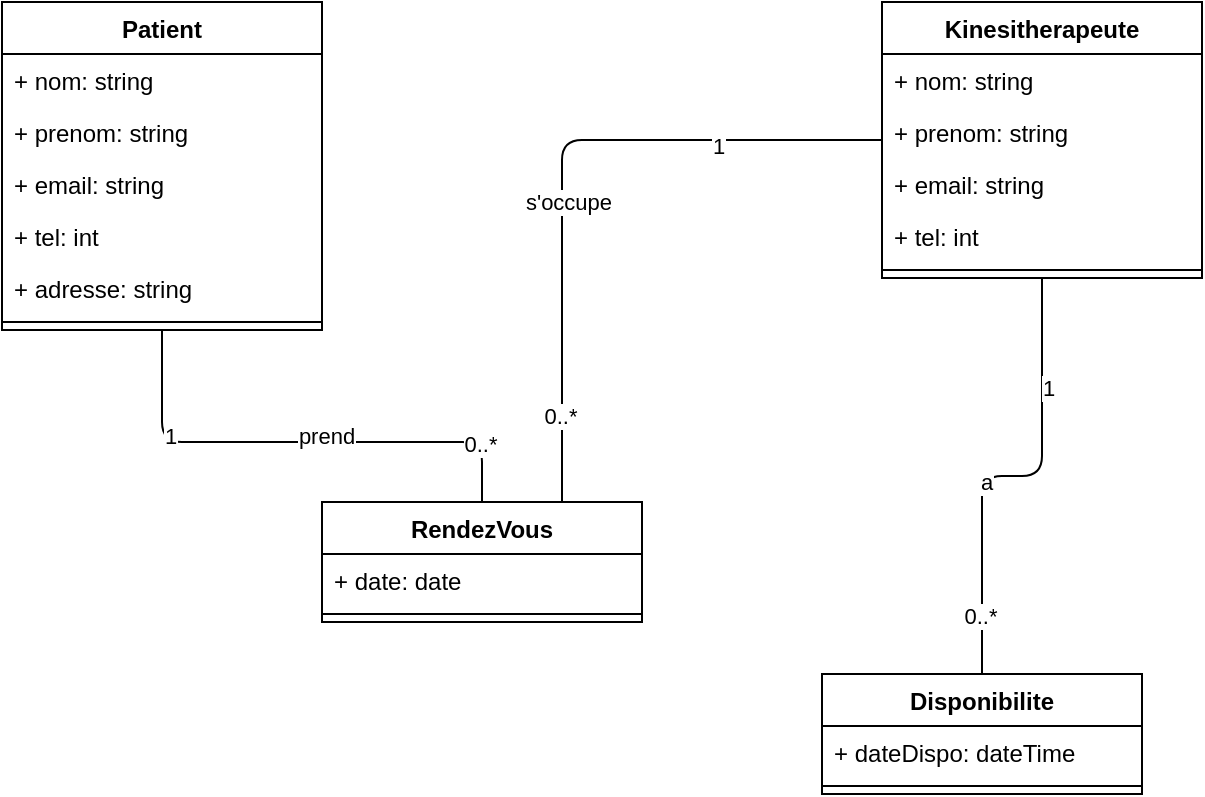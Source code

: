 <mxfile>
    <diagram id="U3VuXMrav5IpyWTc0vrL" name="Page-1">
        <mxGraphModel dx="906" dy="548" grid="1" gridSize="10" guides="1" tooltips="1" connect="1" arrows="1" fold="1" page="1" pageScale="1" pageWidth="827" pageHeight="1169" math="0" shadow="0">
            <root>
                <mxCell id="0"/>
                <mxCell id="1" parent="0"/>
                <mxCell id="2" value="Patient" style="swimlane;fontStyle=1;align=center;verticalAlign=top;childLayout=stackLayout;horizontal=1;startSize=26;horizontalStack=0;resizeParent=1;resizeParentMax=0;resizeLast=0;collapsible=1;marginBottom=0;" parent="1" vertex="1">
                    <mxGeometry x="20" y="60" width="160" height="164" as="geometry"/>
                </mxCell>
                <mxCell id="3" value="+ nom: string" style="text;strokeColor=none;fillColor=none;align=left;verticalAlign=top;spacingLeft=4;spacingRight=4;overflow=hidden;rotatable=0;points=[[0,0.5],[1,0.5]];portConstraint=eastwest;" parent="2" vertex="1">
                    <mxGeometry y="26" width="160" height="26" as="geometry"/>
                </mxCell>
                <mxCell id="6" value="+ prenom: string" style="text;strokeColor=none;fillColor=none;align=left;verticalAlign=top;spacingLeft=4;spacingRight=4;overflow=hidden;rotatable=0;points=[[0,0.5],[1,0.5]];portConstraint=eastwest;" parent="2" vertex="1">
                    <mxGeometry y="52" width="160" height="26" as="geometry"/>
                </mxCell>
                <mxCell id="7" value="+ email: string" style="text;strokeColor=none;fillColor=none;align=left;verticalAlign=top;spacingLeft=4;spacingRight=4;overflow=hidden;rotatable=0;points=[[0,0.5],[1,0.5]];portConstraint=eastwest;" parent="2" vertex="1">
                    <mxGeometry y="78" width="160" height="26" as="geometry"/>
                </mxCell>
                <mxCell id="8" value="+ tel: int" style="text;strokeColor=none;fillColor=none;align=left;verticalAlign=top;spacingLeft=4;spacingRight=4;overflow=hidden;rotatable=0;points=[[0,0.5],[1,0.5]];portConstraint=eastwest;" parent="2" vertex="1">
                    <mxGeometry y="104" width="160" height="26" as="geometry"/>
                </mxCell>
                <mxCell id="9" value="+ adresse: string" style="text;strokeColor=none;fillColor=none;align=left;verticalAlign=top;spacingLeft=4;spacingRight=4;overflow=hidden;rotatable=0;points=[[0,0.5],[1,0.5]];portConstraint=eastwest;" parent="2" vertex="1">
                    <mxGeometry y="130" width="160" height="26" as="geometry"/>
                </mxCell>
                <mxCell id="4" value="" style="line;strokeWidth=1;fillColor=none;align=left;verticalAlign=middle;spacingTop=-1;spacingLeft=3;spacingRight=3;rotatable=0;labelPosition=right;points=[];portConstraint=eastwest;strokeColor=inherit;" parent="2" vertex="1">
                    <mxGeometry y="156" width="160" height="8" as="geometry"/>
                </mxCell>
                <mxCell id="14" value="Kinesitherapeute" style="swimlane;fontStyle=1;align=center;verticalAlign=top;childLayout=stackLayout;horizontal=1;startSize=26;horizontalStack=0;resizeParent=1;resizeParentMax=0;resizeLast=0;collapsible=1;marginBottom=0;" parent="1" vertex="1">
                    <mxGeometry x="460" y="60" width="160" height="138" as="geometry"/>
                </mxCell>
                <mxCell id="15" value="+ nom: string" style="text;strokeColor=none;fillColor=none;align=left;verticalAlign=top;spacingLeft=4;spacingRight=4;overflow=hidden;rotatable=0;points=[[0,0.5],[1,0.5]];portConstraint=eastwest;" parent="14" vertex="1">
                    <mxGeometry y="26" width="160" height="26" as="geometry"/>
                </mxCell>
                <mxCell id="16" value="+ prenom: string" style="text;strokeColor=none;fillColor=none;align=left;verticalAlign=top;spacingLeft=4;spacingRight=4;overflow=hidden;rotatable=0;points=[[0,0.5],[1,0.5]];portConstraint=eastwest;" parent="14" vertex="1">
                    <mxGeometry y="52" width="160" height="26" as="geometry"/>
                </mxCell>
                <mxCell id="17" value="+ email: string" style="text;strokeColor=none;fillColor=none;align=left;verticalAlign=top;spacingLeft=4;spacingRight=4;overflow=hidden;rotatable=0;points=[[0,0.5],[1,0.5]];portConstraint=eastwest;" parent="14" vertex="1">
                    <mxGeometry y="78" width="160" height="26" as="geometry"/>
                </mxCell>
                <mxCell id="18" value="+ tel: int" style="text;strokeColor=none;fillColor=none;align=left;verticalAlign=top;spacingLeft=4;spacingRight=4;overflow=hidden;rotatable=0;points=[[0,0.5],[1,0.5]];portConstraint=eastwest;" parent="14" vertex="1">
                    <mxGeometry y="104" width="160" height="26" as="geometry"/>
                </mxCell>
                <mxCell id="20" value="" style="line;strokeWidth=1;fillColor=none;align=left;verticalAlign=middle;spacingTop=-1;spacingLeft=3;spacingRight=3;rotatable=0;labelPosition=right;points=[];portConstraint=eastwest;strokeColor=inherit;" parent="14" vertex="1">
                    <mxGeometry y="130" width="160" height="8" as="geometry"/>
                </mxCell>
                <mxCell id="22" value="RendezVous" style="swimlane;fontStyle=1;align=center;verticalAlign=top;childLayout=stackLayout;horizontal=1;startSize=26;horizontalStack=0;resizeParent=1;resizeParentMax=0;resizeLast=0;collapsible=1;marginBottom=0;" parent="1" vertex="1">
                    <mxGeometry x="180" y="310" width="160" height="60" as="geometry"/>
                </mxCell>
                <mxCell id="23" value="+ date: date" style="text;strokeColor=none;fillColor=none;align=left;verticalAlign=top;spacingLeft=4;spacingRight=4;overflow=hidden;rotatable=0;points=[[0,0.5],[1,0.5]];portConstraint=eastwest;" parent="22" vertex="1">
                    <mxGeometry y="26" width="160" height="26" as="geometry"/>
                </mxCell>
                <mxCell id="24" value="" style="line;strokeWidth=1;fillColor=none;align=left;verticalAlign=middle;spacingTop=-1;spacingLeft=3;spacingRight=3;rotatable=0;labelPosition=right;points=[];portConstraint=eastwest;strokeColor=inherit;" parent="22" vertex="1">
                    <mxGeometry y="52" width="160" height="8" as="geometry"/>
                </mxCell>
                <mxCell id="27" value="" style="endArrow=none;html=1;edgeStyle=orthogonalEdgeStyle;entryX=0.5;entryY=0;entryDx=0;entryDy=0;" parent="1" source="2" target="22" edge="1">
                    <mxGeometry relative="1" as="geometry">
                        <mxPoint x="140" y="270" as="sourcePoint"/>
                        <mxPoint x="300" y="270" as="targetPoint"/>
                        <Array as="points">
                            <mxPoint x="100" y="280"/>
                            <mxPoint x="260" y="280"/>
                        </Array>
                    </mxGeometry>
                </mxCell>
                <mxCell id="30" value="prend" style="edgeLabel;html=1;align=center;verticalAlign=middle;resizable=0;points=[];" parent="27" vertex="1" connectable="0">
                    <mxGeometry x="0.118" y="3" relative="1" as="geometry">
                        <mxPoint as="offset"/>
                    </mxGeometry>
                </mxCell>
                <mxCell id="31" value="1" style="edgeLabel;html=1;align=center;verticalAlign=middle;resizable=0;points=[];" parent="27" vertex="1" connectable="0">
                    <mxGeometry x="-0.518" y="3" relative="1" as="geometry">
                        <mxPoint as="offset"/>
                    </mxGeometry>
                </mxCell>
                <mxCell id="32" value="0..*" style="edgeLabel;html=1;align=center;verticalAlign=middle;resizable=0;points=[];" parent="27" vertex="1" connectable="0">
                    <mxGeometry x="0.746" y="-1" relative="1" as="geometry">
                        <mxPoint as="offset"/>
                    </mxGeometry>
                </mxCell>
                <mxCell id="33" value="" style="endArrow=none;html=1;edgeStyle=orthogonalEdgeStyle;entryX=0.75;entryY=0;entryDx=0;entryDy=0;" parent="1" source="14" target="22" edge="1">
                    <mxGeometry relative="1" as="geometry">
                        <mxPoint x="110" y="234" as="sourcePoint"/>
                        <mxPoint x="290" y="300" as="targetPoint"/>
                    </mxGeometry>
                </mxCell>
                <mxCell id="34" value="s'occupe" style="edgeLabel;html=1;align=center;verticalAlign=middle;resizable=0;points=[];" parent="33" vertex="1" connectable="0">
                    <mxGeometry x="0.118" y="3" relative="1" as="geometry">
                        <mxPoint as="offset"/>
                    </mxGeometry>
                </mxCell>
                <mxCell id="35" value="1" style="edgeLabel;html=1;align=center;verticalAlign=middle;resizable=0;points=[];" parent="33" vertex="1" connectable="0">
                    <mxGeometry x="-0.518" y="3" relative="1" as="geometry">
                        <mxPoint as="offset"/>
                    </mxGeometry>
                </mxCell>
                <mxCell id="36" value="0..*" style="edgeLabel;html=1;align=center;verticalAlign=middle;resizable=0;points=[];" parent="33" vertex="1" connectable="0">
                    <mxGeometry x="0.746" y="-1" relative="1" as="geometry">
                        <mxPoint as="offset"/>
                    </mxGeometry>
                </mxCell>
                <mxCell id="37" value="Disponibilite" style="swimlane;fontStyle=1;align=center;verticalAlign=top;childLayout=stackLayout;horizontal=1;startSize=26;horizontalStack=0;resizeParent=1;resizeParentMax=0;resizeLast=0;collapsible=1;marginBottom=0;" parent="1" vertex="1">
                    <mxGeometry x="430" y="396" width="160" height="60" as="geometry"/>
                </mxCell>
                <mxCell id="38" value="+ dateDispo: dateTime" style="text;strokeColor=none;fillColor=none;align=left;verticalAlign=top;spacingLeft=4;spacingRight=4;overflow=hidden;rotatable=0;points=[[0,0.5],[1,0.5]];portConstraint=eastwest;" parent="37" vertex="1">
                    <mxGeometry y="26" width="160" height="26" as="geometry"/>
                </mxCell>
                <mxCell id="42" value="" style="line;strokeWidth=1;fillColor=none;align=left;verticalAlign=middle;spacingTop=-1;spacingLeft=3;spacingRight=3;rotatable=0;labelPosition=right;points=[];portConstraint=eastwest;strokeColor=inherit;" parent="37" vertex="1">
                    <mxGeometry y="52" width="160" height="8" as="geometry"/>
                </mxCell>
                <mxCell id="43" value="" style="endArrow=none;html=1;edgeStyle=orthogonalEdgeStyle;" parent="1" source="14" target="37" edge="1">
                    <mxGeometry relative="1" as="geometry">
                        <mxPoint x="470" y="139" as="sourcePoint"/>
                        <mxPoint x="310" y="320" as="targetPoint"/>
                    </mxGeometry>
                </mxCell>
                <mxCell id="44" value="a" style="edgeLabel;html=1;align=center;verticalAlign=middle;resizable=0;points=[];" parent="43" vertex="1" connectable="0">
                    <mxGeometry x="0.118" y="3" relative="1" as="geometry">
                        <mxPoint as="offset"/>
                    </mxGeometry>
                </mxCell>
                <mxCell id="45" value="1" style="edgeLabel;html=1;align=center;verticalAlign=middle;resizable=0;points=[];" parent="43" vertex="1" connectable="0">
                    <mxGeometry x="-0.518" y="3" relative="1" as="geometry">
                        <mxPoint as="offset"/>
                    </mxGeometry>
                </mxCell>
                <mxCell id="46" value="0..*" style="edgeLabel;html=1;align=center;verticalAlign=middle;resizable=0;points=[];" parent="43" vertex="1" connectable="0">
                    <mxGeometry x="0.746" y="-1" relative="1" as="geometry">
                        <mxPoint as="offset"/>
                    </mxGeometry>
                </mxCell>
            </root>
        </mxGraphModel>
    </diagram>
</mxfile>